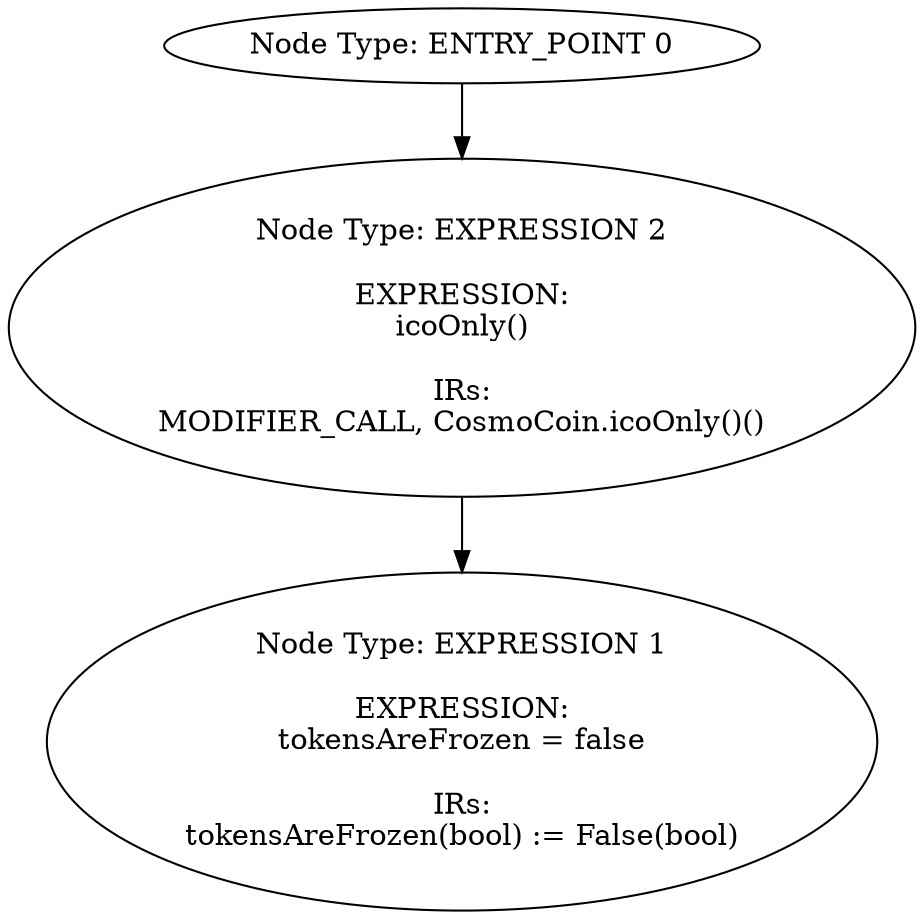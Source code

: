 digraph{
0[label="Node Type: ENTRY_POINT 0
"];
0->2;
1[label="Node Type: EXPRESSION 1

EXPRESSION:
tokensAreFrozen = false

IRs:
tokensAreFrozen(bool) := False(bool)"];
2[label="Node Type: EXPRESSION 2

EXPRESSION:
icoOnly()

IRs:
MODIFIER_CALL, CosmoCoin.icoOnly()()"];
2->1;
}
